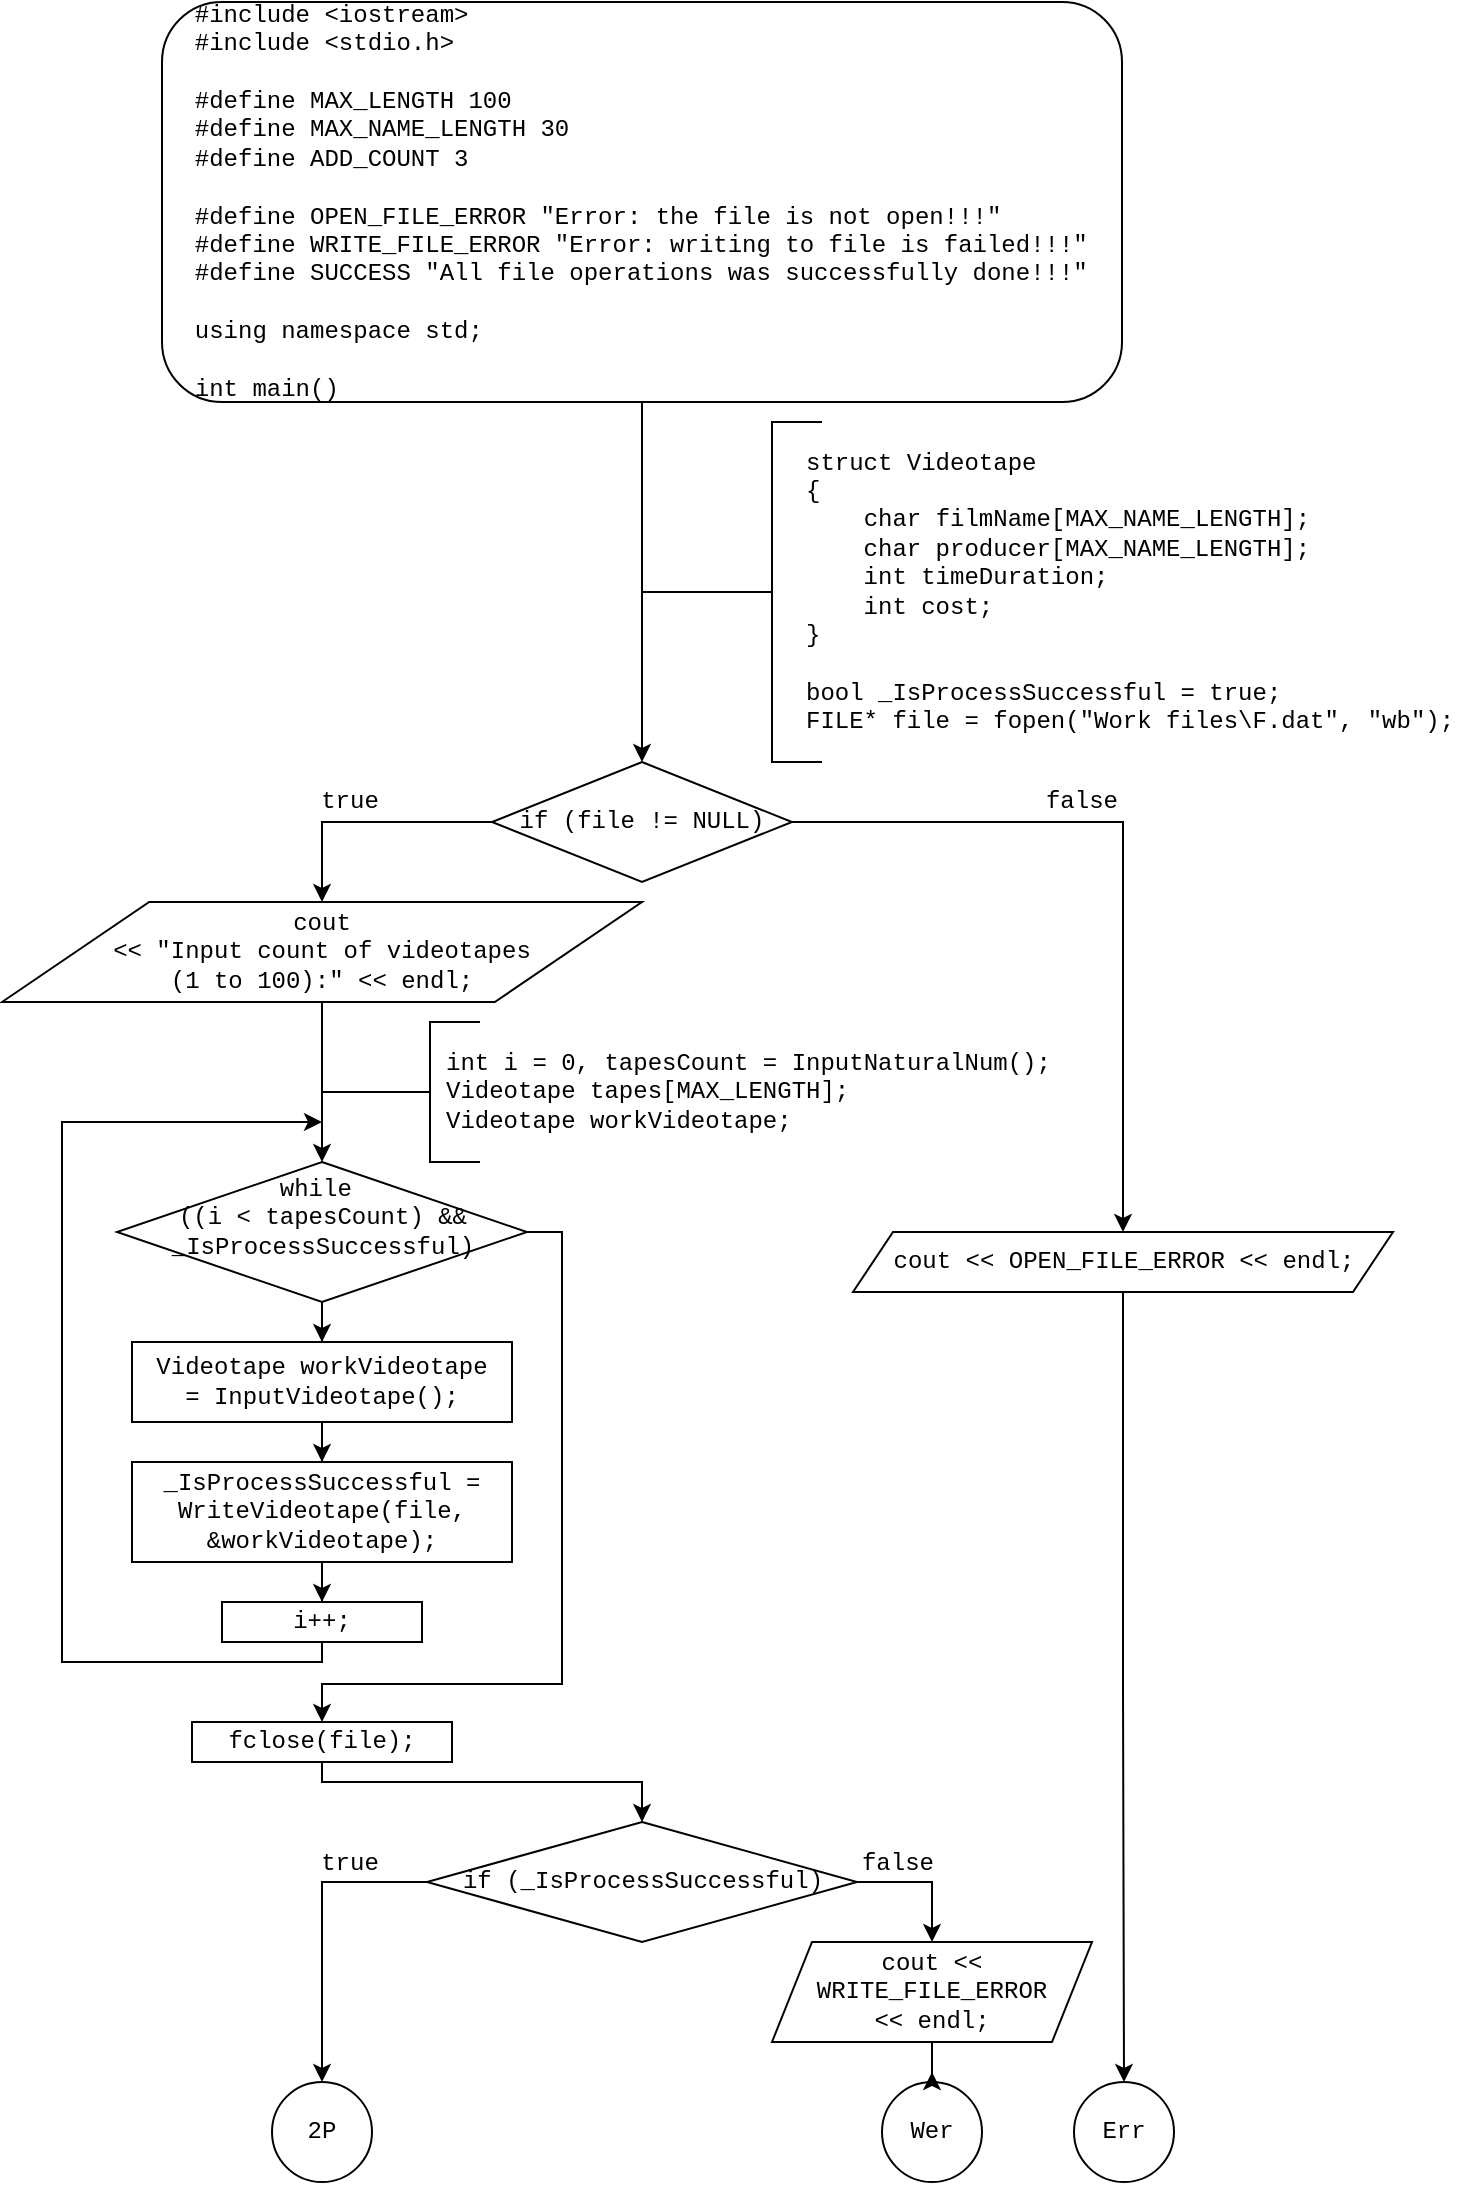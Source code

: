 <mxfile version="14.0.5" type="device"><diagram id="KkSdjCJdlfnfy8ZZURug" name="Page-1"><mxGraphModel dx="981" dy="499" grid="1" gridSize="10" guides="1" tooltips="1" connect="1" arrows="1" fold="1" page="1" pageScale="1" pageWidth="827" pageHeight="1169" math="0" shadow="0"><root><mxCell id="0"/><mxCell id="1" parent="0"/><mxCell id="QwDRDbbZ-0yrZR0SiSyJ-2" style="edgeStyle=orthogonalEdgeStyle;rounded=0;orthogonalLoop=1;jettySize=auto;html=1;fontFamily=Courier New;entryX=0.5;entryY=0;entryDx=0;entryDy=0;" edge="1" parent="1" source="QwDRDbbZ-0yrZR0SiSyJ-1" target="QwDRDbbZ-0yrZR0SiSyJ-6"><mxGeometry relative="1" as="geometry"><mxPoint x="400" y="435" as="targetPoint"/></mxGeometry></mxCell><mxCell id="QwDRDbbZ-0yrZR0SiSyJ-1" value="&lt;div&gt;&amp;nbsp; #include &amp;lt;iostream&amp;gt;&lt;/div&gt;&lt;div&gt;&amp;nbsp; #include &amp;lt;stdio.h&amp;gt;&lt;/div&gt;&lt;div&gt;&lt;br&gt;&lt;/div&gt;&lt;div&gt;&amp;nbsp; #define MAX_LENGTH 100&lt;/div&gt;&lt;div&gt;&amp;nbsp; #define MAX_NAME_LENGTH 30&lt;/div&gt;&lt;div&gt;&amp;nbsp; #define ADD_COUNT 3&lt;/div&gt;&lt;div&gt;&lt;br&gt;&lt;/div&gt;&lt;div&gt;&amp;nbsp; #define OPEN_FILE_ERROR &quot;Error: the file is not open!!!&quot;&lt;/div&gt;&lt;div&gt;&amp;nbsp; #define WRITE_FILE_ERROR &quot;Error: writing to file is failed!!!&quot;&lt;/div&gt;&lt;div&gt;&amp;nbsp; #define SUCCESS &quot;All file operations was successfully done!!!&quot;&lt;/div&gt;&lt;div&gt;&lt;br&gt;&lt;/div&gt;&lt;div&gt;&amp;nbsp; using namespace std;&lt;/div&gt;&lt;div&gt;&lt;br&gt;&lt;/div&gt;&lt;div&gt;&amp;nbsp; int main()&lt;/div&gt;" style="rounded=1;whiteSpace=wrap;html=1;fontFamily=Courier New;align=left;perimeterSpacing=0;glass=0;sketch=0;shadow=0;" vertex="1" parent="1"><mxGeometry x="160" y="35" width="480" height="200" as="geometry"/></mxCell><mxCell id="QwDRDbbZ-0yrZR0SiSyJ-3" value="" style="strokeWidth=1;html=1;shape=mxgraph.flowchart.annotation_2;align=left;labelPosition=right;pointerEvents=1;rounded=1;shadow=0;glass=0;sketch=0;gradientColor=none;fontFamily=Courier New;" vertex="1" parent="1"><mxGeometry x="440" y="245" width="50" height="170" as="geometry"/></mxCell><mxCell id="QwDRDbbZ-0yrZR0SiSyJ-4" value="struct Videotape&lt;br&gt;{&lt;br&gt;&amp;nbsp; &amp;nbsp;&amp;nbsp;&lt;span&gt;char filmName[MAX_NAME_LENGTH];&lt;/span&gt;&lt;div&gt;&amp;nbsp; &amp;nbsp; char producer[MAX_NAME_LENGTH];&lt;/div&gt;&lt;div&gt;&amp;nbsp; &amp;nbsp; int timeDuration;&lt;/div&gt;&lt;div&gt;&amp;nbsp; &amp;nbsp; int cost;&lt;/div&gt;}&lt;br&gt;&lt;br&gt;bool _IsProcessSuccessful = true;&lt;br&gt;FILE* file = fopen(&quot;Work files\\F.dat&quot;, &quot;wb&quot;);" style="text;html=1;strokeColor=none;fillColor=none;align=left;verticalAlign=middle;whiteSpace=wrap;rounded=0;shadow=0;glass=0;sketch=0;fontFamily=Courier New;" vertex="1" parent="1"><mxGeometry x="480" y="245" width="340" height="170" as="geometry"/></mxCell><mxCell id="QwDRDbbZ-0yrZR0SiSyJ-5" value="" style="endArrow=none;html=1;fontFamily=Courier New;entryX=0;entryY=0.5;entryDx=0;entryDy=0;entryPerimeter=0;" edge="1" parent="1" target="QwDRDbbZ-0yrZR0SiSyJ-3"><mxGeometry width="50" height="50" relative="1" as="geometry"><mxPoint x="400" y="330" as="sourcePoint"/><mxPoint x="360" y="255" as="targetPoint"/></mxGeometry></mxCell><mxCell id="QwDRDbbZ-0yrZR0SiSyJ-7" style="edgeStyle=orthogonalEdgeStyle;rounded=0;orthogonalLoop=1;jettySize=auto;html=1;fontFamily=Courier New;entryX=0.5;entryY=0;entryDx=0;entryDy=0;exitX=0;exitY=0.5;exitDx=0;exitDy=0;" edge="1" parent="1" source="QwDRDbbZ-0yrZR0SiSyJ-6" target="QwDRDbbZ-0yrZR0SiSyJ-20"><mxGeometry relative="1" as="geometry"><mxPoint x="210" y="545" as="targetPoint"/><mxPoint x="310" y="435" as="sourcePoint"/></mxGeometry></mxCell><mxCell id="QwDRDbbZ-0yrZR0SiSyJ-46" style="edgeStyle=orthogonalEdgeStyle;rounded=0;orthogonalLoop=1;jettySize=auto;html=1;fontFamily=Courier New;entryX=0.5;entryY=0;entryDx=0;entryDy=0;" edge="1" parent="1" source="QwDRDbbZ-0yrZR0SiSyJ-6" target="QwDRDbbZ-0yrZR0SiSyJ-47"><mxGeometry relative="1" as="geometry"><mxPoint x="640" y="630" as="targetPoint"/></mxGeometry></mxCell><mxCell id="QwDRDbbZ-0yrZR0SiSyJ-6" value="if (file != NULL)" style="rhombus;whiteSpace=wrap;html=1;rounded=0;shadow=0;glass=0;sketch=0;strokeWidth=1;gradientColor=none;fontFamily=Courier New;align=center;" vertex="1" parent="1"><mxGeometry x="325" y="415" width="150" height="60" as="geometry"/></mxCell><mxCell id="QwDRDbbZ-0yrZR0SiSyJ-8" value="true" style="text;html=1;strokeColor=none;fillColor=none;align=center;verticalAlign=middle;whiteSpace=wrap;rounded=0;shadow=0;glass=0;sketch=0;fontFamily=Courier New;" vertex="1" parent="1"><mxGeometry x="239" y="425" width="30" height="20" as="geometry"/></mxCell><mxCell id="QwDRDbbZ-0yrZR0SiSyJ-11" value="false" style="text;html=1;strokeColor=none;fillColor=none;align=center;verticalAlign=middle;whiteSpace=wrap;rounded=0;shadow=0;glass=0;sketch=0;fontFamily=Courier New;" vertex="1" parent="1"><mxGeometry x="600" y="425" width="40" height="20" as="geometry"/></mxCell><mxCell id="QwDRDbbZ-0yrZR0SiSyJ-21" style="edgeStyle=orthogonalEdgeStyle;rounded=0;orthogonalLoop=1;jettySize=auto;html=1;fontFamily=Courier New;entryX=0.5;entryY=0;entryDx=0;entryDy=0;" edge="1" parent="1" source="QwDRDbbZ-0yrZR0SiSyJ-20" target="QwDRDbbZ-0yrZR0SiSyJ-25"><mxGeometry relative="1" as="geometry"><mxPoint x="240" y="625" as="targetPoint"/></mxGeometry></mxCell><mxCell id="QwDRDbbZ-0yrZR0SiSyJ-20" value="cout &lt;br&gt;&amp;lt;&amp;lt; &quot;Input count of videotapes &lt;br&gt;(1 to 100):&quot; &amp;lt;&amp;lt; endl;" style="shape=parallelogram;html=1;strokeWidth=1;perimeter=parallelogramPerimeter;whiteSpace=wrap;rounded=0;arcSize=12;size=0.23;shadow=0;glass=0;sketch=0;gradientColor=none;fontFamily=Courier New;align=center;" vertex="1" parent="1"><mxGeometry x="80" y="485" width="320" height="50" as="geometry"/></mxCell><mxCell id="QwDRDbbZ-0yrZR0SiSyJ-22" value="" style="strokeWidth=1;html=1;shape=mxgraph.flowchart.annotation_2;align=left;labelPosition=right;pointerEvents=1;rounded=1;shadow=0;glass=0;sketch=0;gradientColor=none;fontFamily=Courier New;" vertex="1" parent="1"><mxGeometry x="269" y="545" width="50" height="70" as="geometry"/></mxCell><mxCell id="QwDRDbbZ-0yrZR0SiSyJ-23" value="int i = 0, tapesCount = InputNaturalNum();&lt;br&gt;Videotape tapes[MAX_LENGTH];&lt;br&gt;Videotape workVideotape;" style="text;html=1;strokeColor=none;fillColor=none;align=left;verticalAlign=middle;whiteSpace=wrap;rounded=0;shadow=0;glass=0;sketch=0;fontFamily=Courier New;" vertex="1" parent="1"><mxGeometry x="300" y="555" width="313" height="50" as="geometry"/></mxCell><mxCell id="QwDRDbbZ-0yrZR0SiSyJ-24" value="" style="endArrow=none;html=1;fontFamily=Courier New;exitX=0;exitY=0.5;exitDx=0;exitDy=0;exitPerimeter=0;" edge="1" parent="1"><mxGeometry width="50" height="50" relative="1" as="geometry"><mxPoint x="270" y="580" as="sourcePoint"/><mxPoint x="240" y="580.0" as="targetPoint"/></mxGeometry></mxCell><mxCell id="QwDRDbbZ-0yrZR0SiSyJ-27" style="edgeStyle=orthogonalEdgeStyle;rounded=0;orthogonalLoop=1;jettySize=auto;html=1;entryX=0.5;entryY=0;entryDx=0;entryDy=0;fontFamily=Courier New;" edge="1" parent="1" source="QwDRDbbZ-0yrZR0SiSyJ-25" target="QwDRDbbZ-0yrZR0SiSyJ-26"><mxGeometry relative="1" as="geometry"/></mxCell><mxCell id="QwDRDbbZ-0yrZR0SiSyJ-34" style="edgeStyle=orthogonalEdgeStyle;rounded=0;orthogonalLoop=1;jettySize=auto;html=1;fontFamily=Courier New;entryX=0.5;entryY=0;entryDx=0;entryDy=0;" edge="1" parent="1" source="QwDRDbbZ-0yrZR0SiSyJ-25" target="QwDRDbbZ-0yrZR0SiSyJ-35"><mxGeometry relative="1" as="geometry"><mxPoint x="240" y="895" as="targetPoint"/><Array as="points"><mxPoint x="360" y="650"/><mxPoint x="360" y="876"/><mxPoint x="240" y="876"/></Array></mxGeometry></mxCell><mxCell id="QwDRDbbZ-0yrZR0SiSyJ-25" value="&lt;div&gt;&lt;span&gt;while&amp;nbsp;&lt;/span&gt;&lt;/div&gt;((i &amp;lt; tapesCount) &amp;amp;&amp;amp; _IsProcessSuccessful)&lt;br&gt;&lt;font color=&quot;#ffffff&quot;&gt;.&lt;/font&gt;&amp;nbsp; &amp;nbsp; &amp;nbsp; &amp;nbsp;" style="rhombus;whiteSpace=wrap;html=1;rounded=0;shadow=0;glass=0;sketch=0;strokeWidth=1;gradientColor=none;fontFamily=Courier New;align=center;" vertex="1" parent="1"><mxGeometry x="137.5" y="615" width="205" height="70" as="geometry"/></mxCell><mxCell id="QwDRDbbZ-0yrZR0SiSyJ-29" style="edgeStyle=orthogonalEdgeStyle;rounded=0;orthogonalLoop=1;jettySize=auto;html=1;entryX=0.5;entryY=0;entryDx=0;entryDy=0;fontFamily=Courier New;" edge="1" parent="1" source="QwDRDbbZ-0yrZR0SiSyJ-26" target="QwDRDbbZ-0yrZR0SiSyJ-28"><mxGeometry relative="1" as="geometry"/></mxCell><mxCell id="QwDRDbbZ-0yrZR0SiSyJ-26" value="Videotape workVideotape &lt;br&gt;= InputVideotape();" style="rounded=0;whiteSpace=wrap;html=1;shadow=0;glass=0;sketch=0;strokeWidth=1;gradientColor=none;fontFamily=Courier New;align=center;" vertex="1" parent="1"><mxGeometry x="145" y="705" width="190" height="40" as="geometry"/></mxCell><mxCell id="QwDRDbbZ-0yrZR0SiSyJ-32" style="edgeStyle=orthogonalEdgeStyle;rounded=0;orthogonalLoop=1;jettySize=auto;html=1;entryX=0.5;entryY=0;entryDx=0;entryDy=0;fontFamily=Courier New;" edge="1" parent="1" source="QwDRDbbZ-0yrZR0SiSyJ-28" target="QwDRDbbZ-0yrZR0SiSyJ-31"><mxGeometry relative="1" as="geometry"/></mxCell><mxCell id="QwDRDbbZ-0yrZR0SiSyJ-28" value="_IsProcessSuccessful = WriteVideotape(file, &amp;amp;workVideotape);" style="rounded=0;whiteSpace=wrap;html=1;shadow=0;glass=0;sketch=0;strokeWidth=1;gradientColor=none;fontFamily=Courier New;align=center;" vertex="1" parent="1"><mxGeometry x="145" y="765" width="190" height="50" as="geometry"/></mxCell><mxCell id="QwDRDbbZ-0yrZR0SiSyJ-33" style="edgeStyle=orthogonalEdgeStyle;rounded=0;orthogonalLoop=1;jettySize=auto;html=1;fontFamily=Courier New;" edge="1" parent="1" source="QwDRDbbZ-0yrZR0SiSyJ-31"><mxGeometry relative="1" as="geometry"><mxPoint x="240" y="595" as="targetPoint"/><Array as="points"><mxPoint x="240" y="865"/><mxPoint x="110" y="865"/><mxPoint x="110" y="595"/><mxPoint x="138" y="595"/></Array></mxGeometry></mxCell><mxCell id="QwDRDbbZ-0yrZR0SiSyJ-31" value="i++;" style="rounded=0;whiteSpace=wrap;html=1;shadow=0;glass=0;sketch=0;strokeWidth=1;gradientColor=none;fontFamily=Courier New;align=center;" vertex="1" parent="1"><mxGeometry x="190" y="835" width="100" height="20" as="geometry"/></mxCell><mxCell id="QwDRDbbZ-0yrZR0SiSyJ-36" style="edgeStyle=orthogonalEdgeStyle;rounded=0;orthogonalLoop=1;jettySize=auto;html=1;fontFamily=Courier New;entryX=0.5;entryY=0;entryDx=0;entryDy=0;" edge="1" parent="1" source="QwDRDbbZ-0yrZR0SiSyJ-35" target="QwDRDbbZ-0yrZR0SiSyJ-37"><mxGeometry relative="1" as="geometry"><mxPoint x="400" y="945" as="targetPoint"/><Array as="points"><mxPoint x="240" y="925"/><mxPoint x="400" y="925"/></Array></mxGeometry></mxCell><mxCell id="QwDRDbbZ-0yrZR0SiSyJ-35" value="fclose(file);" style="rounded=0;whiteSpace=wrap;html=1;shadow=0;glass=0;sketch=0;strokeWidth=1;gradientColor=none;fontFamily=Courier New;align=center;" vertex="1" parent="1"><mxGeometry x="175" y="895" width="130" height="20" as="geometry"/></mxCell><mxCell id="QwDRDbbZ-0yrZR0SiSyJ-38" style="edgeStyle=orthogonalEdgeStyle;rounded=0;orthogonalLoop=1;jettySize=auto;html=1;fontFamily=Courier New;entryX=0.5;entryY=0;entryDx=0;entryDy=0;" edge="1" parent="1" source="QwDRDbbZ-0yrZR0SiSyJ-37" target="QwDRDbbZ-0yrZR0SiSyJ-39"><mxGeometry relative="1" as="geometry"><mxPoint x="240" y="1075" as="targetPoint"/></mxGeometry></mxCell><mxCell id="QwDRDbbZ-0yrZR0SiSyJ-50" style="edgeStyle=orthogonalEdgeStyle;rounded=0;orthogonalLoop=1;jettySize=auto;html=1;fontFamily=Courier New;" edge="1" parent="1" source="QwDRDbbZ-0yrZR0SiSyJ-37" target="QwDRDbbZ-0yrZR0SiSyJ-49"><mxGeometry relative="1" as="geometry"><Array as="points"><mxPoint x="545" y="975"/></Array></mxGeometry></mxCell><mxCell id="QwDRDbbZ-0yrZR0SiSyJ-37" value="if (_IsProcessSuccessful)" style="rhombus;whiteSpace=wrap;html=1;rounded=0;shadow=0;glass=0;sketch=0;strokeWidth=1;gradientColor=none;fontFamily=Courier New;align=center;" vertex="1" parent="1"><mxGeometry x="292.5" y="945" width="215" height="60" as="geometry"/></mxCell><mxCell id="QwDRDbbZ-0yrZR0SiSyJ-39" value="2P" style="ellipse;whiteSpace=wrap;html=1;aspect=fixed;rounded=0;shadow=0;glass=0;sketch=0;strokeWidth=1;gradientColor=none;fontFamily=Courier New;align=center;" vertex="1" parent="1"><mxGeometry x="215" y="1075" width="50" height="50" as="geometry"/></mxCell><mxCell id="QwDRDbbZ-0yrZR0SiSyJ-40" value="Err" style="ellipse;whiteSpace=wrap;html=1;aspect=fixed;rounded=0;shadow=0;glass=0;sketch=0;strokeWidth=1;gradientColor=none;fontFamily=Courier New;align=center;" vertex="1" parent="1"><mxGeometry x="616" y="1075" width="50" height="50" as="geometry"/></mxCell><mxCell id="QwDRDbbZ-0yrZR0SiSyJ-42" value="Wer" style="ellipse;whiteSpace=wrap;html=1;aspect=fixed;rounded=0;shadow=0;glass=0;sketch=0;strokeWidth=1;gradientColor=none;fontFamily=Courier New;align=center;" vertex="1" parent="1"><mxGeometry x="520" y="1075" width="50" height="50" as="geometry"/></mxCell><mxCell id="QwDRDbbZ-0yrZR0SiSyJ-43" value="true" style="text;html=1;strokeColor=none;fillColor=none;align=center;verticalAlign=middle;whiteSpace=wrap;rounded=0;shadow=0;glass=0;sketch=0;fontFamily=Courier New;" vertex="1" parent="1"><mxGeometry x="239" y="956" width="30" height="20" as="geometry"/></mxCell><mxCell id="QwDRDbbZ-0yrZR0SiSyJ-44" value="false" style="text;html=1;strokeColor=none;fillColor=none;align=center;verticalAlign=middle;whiteSpace=wrap;rounded=0;shadow=0;glass=0;sketch=0;fontFamily=Courier New;" vertex="1" parent="1"><mxGeometry x="507.5" y="956" width="40" height="20" as="geometry"/></mxCell><mxCell id="QwDRDbbZ-0yrZR0SiSyJ-48" style="edgeStyle=orthogonalEdgeStyle;rounded=0;orthogonalLoop=1;jettySize=auto;html=1;entryX=0.5;entryY=0;entryDx=0;entryDy=0;fontFamily=Courier New;" edge="1" parent="1" source="QwDRDbbZ-0yrZR0SiSyJ-47" target="QwDRDbbZ-0yrZR0SiSyJ-40"><mxGeometry relative="1" as="geometry"/></mxCell><mxCell id="QwDRDbbZ-0yrZR0SiSyJ-47" value="cout &amp;lt;&amp;lt; OPEN_FILE_ERROR &amp;lt;&amp;lt; endl;" style="shape=parallelogram;perimeter=parallelogramPerimeter;whiteSpace=wrap;html=1;fixedSize=1;rounded=0;shadow=0;glass=0;sketch=0;strokeWidth=1;gradientColor=none;fontFamily=Courier New;align=center;" vertex="1" parent="1"><mxGeometry x="505.5" y="650" width="270" height="30" as="geometry"/></mxCell><mxCell id="QwDRDbbZ-0yrZR0SiSyJ-52" style="edgeStyle=orthogonalEdgeStyle;rounded=0;orthogonalLoop=1;jettySize=auto;html=1;fontFamily=Courier New;" edge="1" parent="1" source="QwDRDbbZ-0yrZR0SiSyJ-49"><mxGeometry relative="1" as="geometry"><mxPoint x="545" y="1070.0" as="targetPoint"/></mxGeometry></mxCell><mxCell id="QwDRDbbZ-0yrZR0SiSyJ-49" value="cout &amp;lt;&amp;lt; &lt;br&gt;WRITE_FILE_ERROR &lt;br&gt;&amp;lt;&amp;lt; endl;" style="shape=parallelogram;perimeter=parallelogramPerimeter;whiteSpace=wrap;html=1;fixedSize=1;rounded=0;shadow=0;glass=0;sketch=0;strokeWidth=1;gradientColor=none;fontFamily=Courier New;align=center;" vertex="1" parent="1"><mxGeometry x="465" y="1005" width="160" height="50" as="geometry"/></mxCell></root></mxGraphModel></diagram></mxfile>